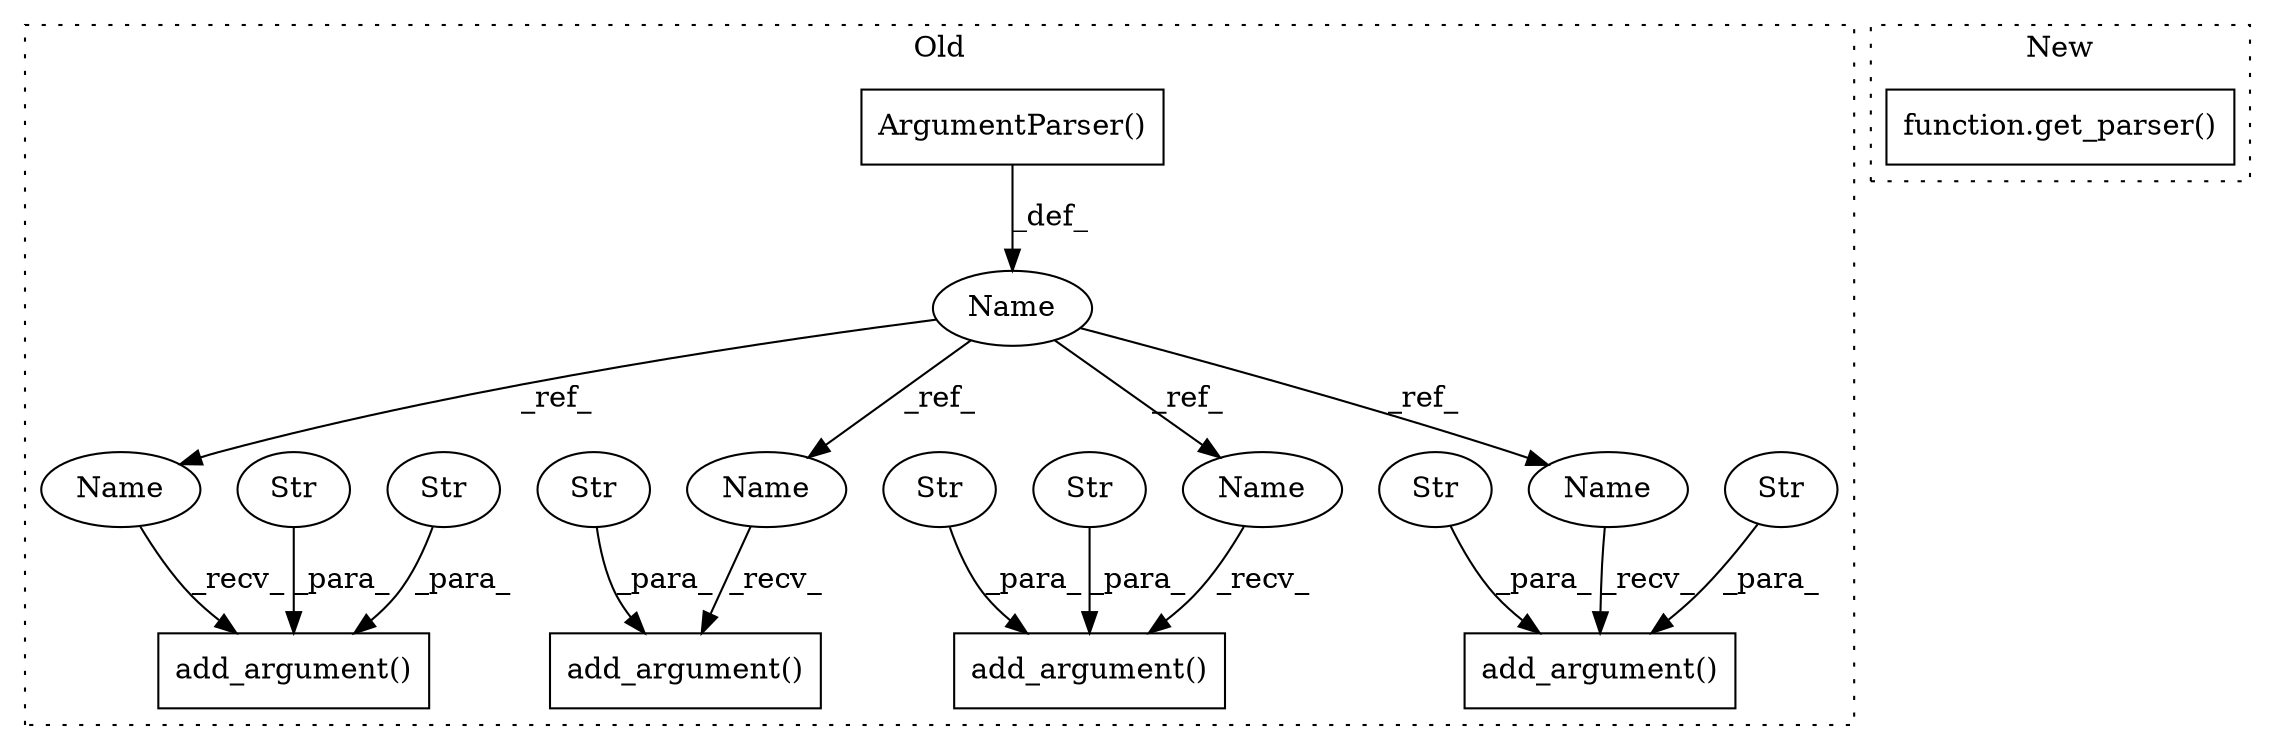digraph G {
subgraph cluster0 {
1 [label="add_argument()" a="75" s="676,711" l="20,100" shape="box"];
3 [label="Str" a="66" s="696" l="4" shape="ellipse"];
4 [label="Str" a="66" s="702" l="9" shape="ellipse"];
5 [label="Name" a="87" s="439" l="6" shape="ellipse"];
6 [label="add_argument()" a="75" s="816,851" l="20,79" shape="box"];
7 [label="Str" a="66" s="836" l="15" shape="ellipse"];
8 [label="add_argument()" a="75" s="603,636" l="20,35" shape="box"];
9 [label="Str" a="66" s="623" l="4" shape="ellipse"];
10 [label="add_argument()" a="75" s="529,562" l="20,36" shape="box"];
11 [label="Str" a="66" s="555" l="7" shape="ellipse"];
12 [label="Str" a="66" s="629" l="7" shape="ellipse"];
13 [label="Str" a="66" s="549" l="4" shape="ellipse"];
14 [label="ArgumentParser()" a="75" s="448" l="76" shape="box"];
15 [label="Name" a="87" s="529" l="6" shape="ellipse"];
16 [label="Name" a="87" s="816" l="6" shape="ellipse"];
17 [label="Name" a="87" s="603" l="6" shape="ellipse"];
18 [label="Name" a="87" s="676" l="6" shape="ellipse"];
label = "Old";
style="dotted";
}
subgraph cluster1 {
2 [label="function.get_parser()" a="75" s="1059" l="12" shape="box"];
label = "New";
style="dotted";
}
3 -> 1 [label="_para_"];
4 -> 1 [label="_para_"];
5 -> 18 [label="_ref_"];
5 -> 15 [label="_ref_"];
5 -> 17 [label="_ref_"];
5 -> 16 [label="_ref_"];
7 -> 6 [label="_para_"];
9 -> 8 [label="_para_"];
11 -> 10 [label="_para_"];
12 -> 8 [label="_para_"];
13 -> 10 [label="_para_"];
14 -> 5 [label="_def_"];
15 -> 10 [label="_recv_"];
16 -> 6 [label="_recv_"];
17 -> 8 [label="_recv_"];
18 -> 1 [label="_recv_"];
}